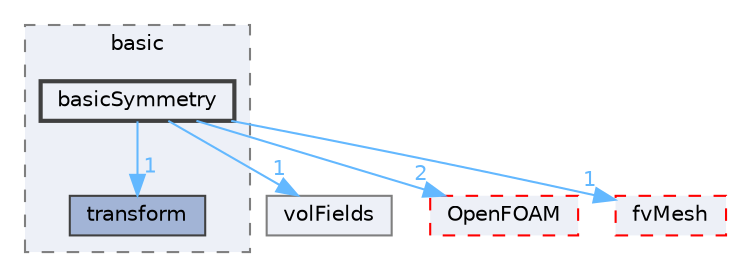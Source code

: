 digraph "src/finiteVolume/fields/fvPatchFields/basic/basicSymmetry"
{
 // LATEX_PDF_SIZE
  bgcolor="transparent";
  edge [fontname=Helvetica,fontsize=10,labelfontname=Helvetica,labelfontsize=10];
  node [fontname=Helvetica,fontsize=10,shape=box,height=0.2,width=0.4];
  compound=true
  subgraph clusterdir_546b14c9025d30bb5b92fa069dbdd82c {
    graph [ bgcolor="#edf0f7", pencolor="grey50", label="basic", fontname=Helvetica,fontsize=10 style="filled,dashed", URL="dir_546b14c9025d30bb5b92fa069dbdd82c.html",tooltip=""]
  dir_69500eee4066722e541f53a859e9d9bd [label="transform", fillcolor="#a2b4d6", color="grey25", style="filled", URL="dir_69500eee4066722e541f53a859e9d9bd.html",tooltip=""];
  dir_6d4c915e8bbdb9098167fa614373fa7f [label="basicSymmetry", fillcolor="#edf0f7", color="grey25", style="filled,bold", URL="dir_6d4c915e8bbdb9098167fa614373fa7f.html",tooltip=""];
  }
  dir_bd8bf7fa65467c460a50eacc456ce356 [label="volFields", fillcolor="#edf0f7", color="grey50", style="filled", URL="dir_bd8bf7fa65467c460a50eacc456ce356.html",tooltip=""];
  dir_c5473ff19b20e6ec4dfe5c310b3778a8 [label="OpenFOAM", fillcolor="#edf0f7", color="red", style="filled,dashed", URL="dir_c5473ff19b20e6ec4dfe5c310b3778a8.html",tooltip=""];
  dir_c382fa095c9c33d8673c0dd60aaef275 [label="fvMesh", fillcolor="#edf0f7", color="red", style="filled,dashed", URL="dir_c382fa095c9c33d8673c0dd60aaef275.html",tooltip=""];
  dir_6d4c915e8bbdb9098167fa614373fa7f->dir_69500eee4066722e541f53a859e9d9bd [headlabel="1", labeldistance=1.5 headhref="dir_000248_004098.html" href="dir_000248_004098.html" color="steelblue1" fontcolor="steelblue1"];
  dir_6d4c915e8bbdb9098167fa614373fa7f->dir_bd8bf7fa65467c460a50eacc456ce356 [headlabel="1", labeldistance=1.5 headhref="dir_000248_004295.html" href="dir_000248_004295.html" color="steelblue1" fontcolor="steelblue1"];
  dir_6d4c915e8bbdb9098167fa614373fa7f->dir_c382fa095c9c33d8673c0dd60aaef275 [headlabel="1", labeldistance=1.5 headhref="dir_000248_001544.html" href="dir_000248_001544.html" color="steelblue1" fontcolor="steelblue1"];
  dir_6d4c915e8bbdb9098167fa614373fa7f->dir_c5473ff19b20e6ec4dfe5c310b3778a8 [headlabel="2", labeldistance=1.5 headhref="dir_000248_002695.html" href="dir_000248_002695.html" color="steelblue1" fontcolor="steelblue1"];
}
